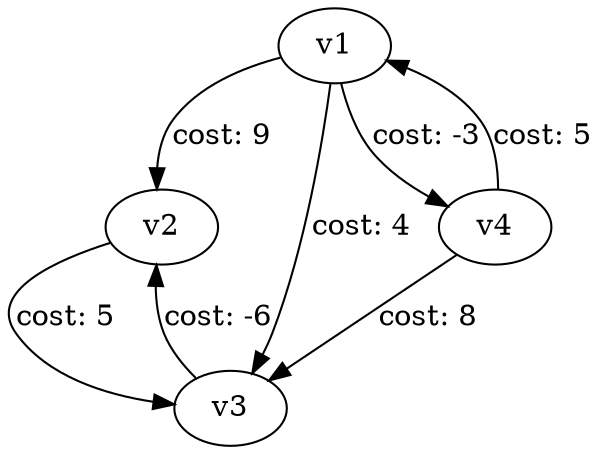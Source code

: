 digraph G {
	v1 -> v2 [label="cost: 9"];
	v1 -> v3 [label="cost: 4"];
	v1 -> v4 [label="cost: -3"];
	v2 -> v3 [label="cost: 5"];
	v3 -> v2 [label="cost: -6"];
	v4 -> v1 [label="cost: 5"];
	v4 -> v3 [label="cost: 8"];
	v1 [label="v1"];
	v2 [label="v2"];
	v3 [label="v3"];
	v4 [label="v4"];
}
